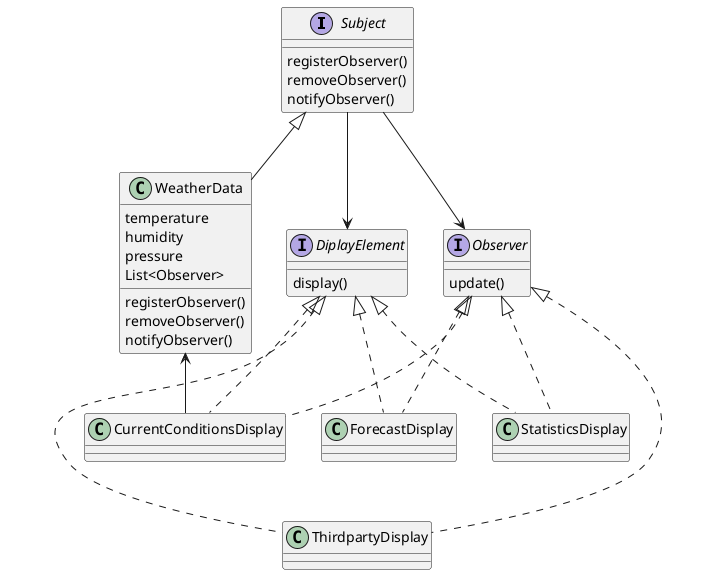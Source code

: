 @startuml
interface Subject{
    registerObserver()
    removeObserver()
    notifyObserver()
}
class WeatherData{
    temperature
    humidity
    pressure
    List<Observer>
    registerObserver()
    removeObserver()
    notifyObserver()
}
interface Observer{
    update()
}
interface DiplayElement{
    display()
}
class CurrentConditionsDisplay
class StatisticsDisplay
class ForecastDisplay
class ThirdpartyDisplay
Subject <|-- WeatherData
Subject --> Observer
Subject --> DiplayElement
Observer <|.. CurrentConditionsDisplay
Observer <|.. StatisticsDisplay
Observer <|.. ForecastDisplay
Observer <|... ThirdpartyDisplay
DiplayElement <|.. CurrentConditionsDisplay
DiplayElement <|.. StatisticsDisplay
DiplayElement <|.. ForecastDisplay
DiplayElement <|... ThirdpartyDisplay
WeatherData <-- CurrentConditionsDisplay

@enduml